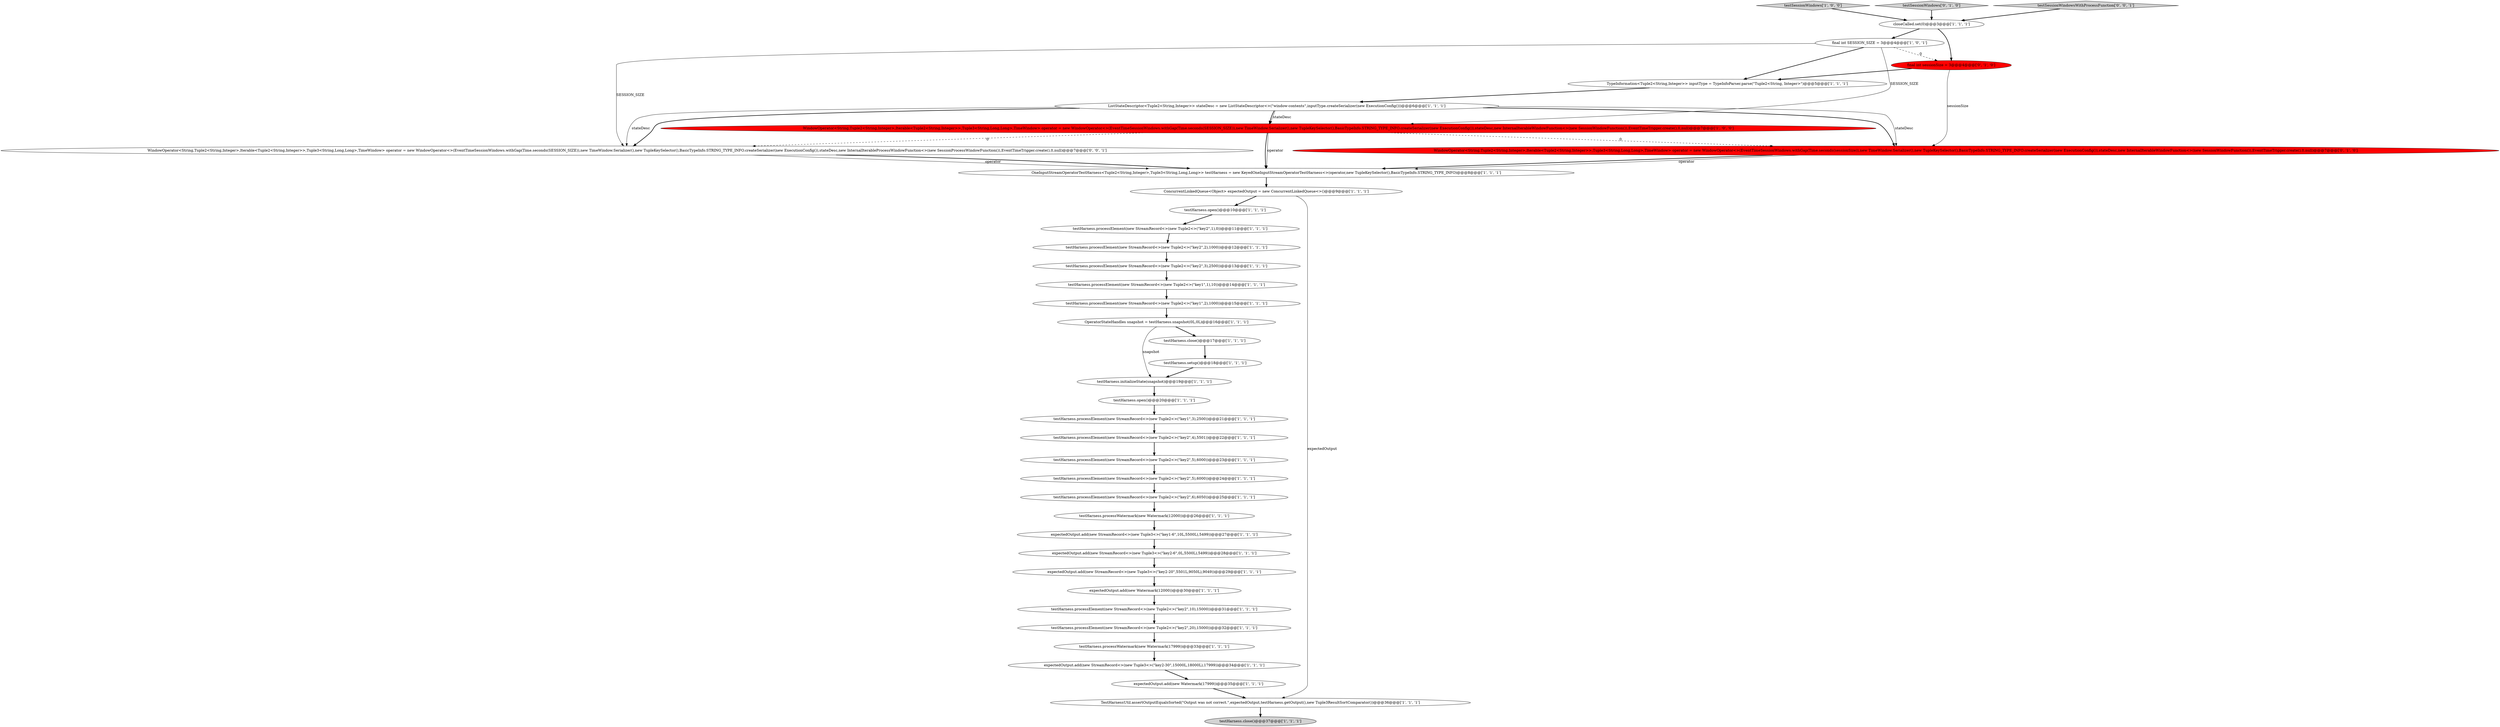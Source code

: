 digraph {
23 [style = filled, label = "final int SESSION_SIZE = 3@@@4@@@['1', '0', '1']", fillcolor = white, shape = ellipse image = "AAA0AAABBB1BBB"];
38 [style = filled, label = "WindowOperator<String,Tuple2<String,Integer>,Iterable<Tuple2<String,Integer>>,Tuple3<String,Long,Long>,TimeWindow> operator = new WindowOperator<>(EventTimeSessionWindows.withGap(Time.seconds(sessionSize)),new TimeWindow.Serializer(),new TupleKeySelector(),BasicTypeInfo.STRING_TYPE_INFO.createSerializer(new ExecutionConfig()),stateDesc,new InternalIterableWindowFunction<>(new SessionWindowFunction()),EventTimeTrigger.create(),0,null)@@@7@@@['0', '1', '0']", fillcolor = red, shape = ellipse image = "AAA1AAABBB2BBB"];
9 [style = filled, label = "testHarness.processElement(new StreamRecord<>(new Tuple2<>(\"key2\",20),15000))@@@32@@@['1', '1', '1']", fillcolor = white, shape = ellipse image = "AAA0AAABBB1BBB"];
26 [style = filled, label = "testSessionWindows['1', '0', '0']", fillcolor = lightgray, shape = diamond image = "AAA0AAABBB1BBB"];
13 [style = filled, label = "ConcurrentLinkedQueue<Object> expectedOutput = new ConcurrentLinkedQueue<>()@@@9@@@['1', '1', '1']", fillcolor = white, shape = ellipse image = "AAA0AAABBB1BBB"];
11 [style = filled, label = "testHarness.processElement(new StreamRecord<>(new Tuple2<>(\"key1\",3),2500))@@@21@@@['1', '1', '1']", fillcolor = white, shape = ellipse image = "AAA0AAABBB1BBB"];
40 [style = filled, label = "WindowOperator<String,Tuple2<String,Integer>,Iterable<Tuple2<String,Integer>>,Tuple3<String,Long,Long>,TimeWindow> operator = new WindowOperator<>(EventTimeSessionWindows.withGap(Time.seconds(SESSION_SIZE)),new TimeWindow.Serializer(),new TupleKeySelector(),BasicTypeInfo.STRING_TYPE_INFO.createSerializer(new ExecutionConfig()),stateDesc,new InternalIterableProcessWindowFunction<>(new SessionProcessWindowFunction()),EventTimeTrigger.create(),0,null)@@@7@@@['0', '0', '1']", fillcolor = white, shape = ellipse image = "AAA0AAABBB3BBB"];
7 [style = filled, label = "testHarness.processElement(new StreamRecord<>(new Tuple2<>(\"key2\",4),5501))@@@22@@@['1', '1', '1']", fillcolor = white, shape = ellipse image = "AAA0AAABBB1BBB"];
5 [style = filled, label = "closeCalled.set(0)@@@3@@@['1', '1', '1']", fillcolor = white, shape = ellipse image = "AAA0AAABBB1BBB"];
30 [style = filled, label = "testHarness.processElement(new StreamRecord<>(new Tuple2<>(\"key2\",5),6000))@@@23@@@['1', '1', '1']", fillcolor = white, shape = ellipse image = "AAA0AAABBB1BBB"];
34 [style = filled, label = "expectedOutput.add(new Watermark(17999))@@@35@@@['1', '1', '1']", fillcolor = white, shape = ellipse image = "AAA0AAABBB1BBB"];
27 [style = filled, label = "testHarness.processWatermark(new Watermark(12000))@@@26@@@['1', '1', '1']", fillcolor = white, shape = ellipse image = "AAA0AAABBB1BBB"];
31 [style = filled, label = "expectedOutput.add(new StreamRecord<>(new Tuple3<>(\"key2-6\",0L,5500L),5499))@@@28@@@['1', '1', '1']", fillcolor = white, shape = ellipse image = "AAA0AAABBB1BBB"];
0 [style = filled, label = "testHarness.processElement(new StreamRecord<>(new Tuple2<>(\"key2\",1),0))@@@11@@@['1', '1', '1']", fillcolor = white, shape = ellipse image = "AAA0AAABBB1BBB"];
24 [style = filled, label = "OperatorStateHandles snapshot = testHarness.snapshot(0L,0L)@@@16@@@['1', '1', '1']", fillcolor = white, shape = ellipse image = "AAA0AAABBB1BBB"];
32 [style = filled, label = "TypeInformation<Tuple2<String,Integer>> inputType = TypeInfoParser.parse(\"Tuple2<String, Integer>\")@@@5@@@['1', '1', '1']", fillcolor = white, shape = ellipse image = "AAA0AAABBB1BBB"];
17 [style = filled, label = "testHarness.processElement(new StreamRecord<>(new Tuple2<>(\"key1\",2),1000))@@@15@@@['1', '1', '1']", fillcolor = white, shape = ellipse image = "AAA0AAABBB1BBB"];
29 [style = filled, label = "testHarness.processElement(new StreamRecord<>(new Tuple2<>(\"key2\",2),1000))@@@12@@@['1', '1', '1']", fillcolor = white, shape = ellipse image = "AAA0AAABBB1BBB"];
36 [style = filled, label = "testSessionWindows['0', '1', '0']", fillcolor = lightgray, shape = diamond image = "AAA0AAABBB2BBB"];
33 [style = filled, label = "testHarness.processElement(new StreamRecord<>(new Tuple2<>(\"key2\",10),15000))@@@31@@@['1', '1', '1']", fillcolor = white, shape = ellipse image = "AAA0AAABBB1BBB"];
37 [style = filled, label = "final int sessionSize = 3@@@4@@@['0', '1', '0']", fillcolor = red, shape = ellipse image = "AAA1AAABBB2BBB"];
16 [style = filled, label = "testHarness.processElement(new StreamRecord<>(new Tuple2<>(\"key2\",5),6000))@@@24@@@['1', '1', '1']", fillcolor = white, shape = ellipse image = "AAA0AAABBB1BBB"];
21 [style = filled, label = "testHarness.setup()@@@18@@@['1', '1', '1']", fillcolor = white, shape = ellipse image = "AAA0AAABBB1BBB"];
1 [style = filled, label = "expectedOutput.add(new StreamRecord<>(new Tuple3<>(\"key2-20\",5501L,9050L),9049))@@@29@@@['1', '1', '1']", fillcolor = white, shape = ellipse image = "AAA0AAABBB1BBB"];
20 [style = filled, label = "WindowOperator<String,Tuple2<String,Integer>,Iterable<Tuple2<String,Integer>>,Tuple3<String,Long,Long>,TimeWindow> operator = new WindowOperator<>(EventTimeSessionWindows.withGap(Time.seconds(SESSION_SIZE)),new TimeWindow.Serializer(),new TupleKeySelector(),BasicTypeInfo.STRING_TYPE_INFO.createSerializer(new ExecutionConfig()),stateDesc,new InternalIterableWindowFunction<>(new SessionWindowFunction()),EventTimeTrigger.create(),0,null)@@@7@@@['1', '0', '0']", fillcolor = red, shape = ellipse image = "AAA1AAABBB1BBB"];
12 [style = filled, label = "expectedOutput.add(new StreamRecord<>(new Tuple3<>(\"key1-6\",10L,5500L),5499))@@@27@@@['1', '1', '1']", fillcolor = white, shape = ellipse image = "AAA0AAABBB1BBB"];
25 [style = filled, label = "ListStateDescriptor<Tuple2<String,Integer>> stateDesc = new ListStateDescriptor<>(\"window-contents\",inputType.createSerializer(new ExecutionConfig()))@@@6@@@['1', '1', '1']", fillcolor = white, shape = ellipse image = "AAA0AAABBB1BBB"];
3 [style = filled, label = "expectedOutput.add(new Watermark(12000))@@@30@@@['1', '1', '1']", fillcolor = white, shape = ellipse image = "AAA0AAABBB1BBB"];
2 [style = filled, label = "testHarness.processElement(new StreamRecord<>(new Tuple2<>(\"key1\",1),10))@@@14@@@['1', '1', '1']", fillcolor = white, shape = ellipse image = "AAA0AAABBB1BBB"];
8 [style = filled, label = "testHarness.processElement(new StreamRecord<>(new Tuple2<>(\"key2\",3),2500))@@@13@@@['1', '1', '1']", fillcolor = white, shape = ellipse image = "AAA0AAABBB1BBB"];
4 [style = filled, label = "testHarness.open()@@@10@@@['1', '1', '1']", fillcolor = white, shape = ellipse image = "AAA0AAABBB1BBB"];
19 [style = filled, label = "testHarness.processElement(new StreamRecord<>(new Tuple2<>(\"key2\",6),6050))@@@25@@@['1', '1', '1']", fillcolor = white, shape = ellipse image = "AAA0AAABBB1BBB"];
15 [style = filled, label = "testHarness.initializeState(snapshot)@@@19@@@['1', '1', '1']", fillcolor = white, shape = ellipse image = "AAA0AAABBB1BBB"];
35 [style = filled, label = "testHarness.open()@@@20@@@['1', '1', '1']", fillcolor = white, shape = ellipse image = "AAA0AAABBB1BBB"];
22 [style = filled, label = "OneInputStreamOperatorTestHarness<Tuple2<String,Integer>,Tuple3<String,Long,Long>> testHarness = new KeyedOneInputStreamOperatorTestHarness<>(operator,new TupleKeySelector(),BasicTypeInfo.STRING_TYPE_INFO)@@@8@@@['1', '1', '1']", fillcolor = white, shape = ellipse image = "AAA0AAABBB1BBB"];
14 [style = filled, label = "testHarness.close()@@@37@@@['1', '1', '1']", fillcolor = lightgray, shape = ellipse image = "AAA0AAABBB1BBB"];
39 [style = filled, label = "testSessionWindowsWithProcessFunction['0', '0', '1']", fillcolor = lightgray, shape = diamond image = "AAA0AAABBB3BBB"];
10 [style = filled, label = "testHarness.processWatermark(new Watermark(17999))@@@33@@@['1', '1', '1']", fillcolor = white, shape = ellipse image = "AAA0AAABBB1BBB"];
18 [style = filled, label = "TestHarnessUtil.assertOutputEqualsSorted(\"Output was not correct.\",expectedOutput,testHarness.getOutput(),new Tuple3ResultSortComparator())@@@36@@@['1', '1', '1']", fillcolor = white, shape = ellipse image = "AAA0AAABBB1BBB"];
28 [style = filled, label = "expectedOutput.add(new StreamRecord<>(new Tuple3<>(\"key2-30\",15000L,18000L),17999))@@@34@@@['1', '1', '1']", fillcolor = white, shape = ellipse image = "AAA0AAABBB1BBB"];
6 [style = filled, label = "testHarness.close()@@@17@@@['1', '1', '1']", fillcolor = white, shape = ellipse image = "AAA0AAABBB1BBB"];
2->17 [style = bold, label=""];
24->15 [style = solid, label="snapshot"];
23->40 [style = solid, label="SESSION_SIZE"];
29->8 [style = bold, label=""];
10->28 [style = bold, label=""];
27->12 [style = bold, label=""];
5->23 [style = bold, label=""];
7->30 [style = bold, label=""];
28->34 [style = bold, label=""];
20->22 [style = solid, label="operator"];
39->5 [style = bold, label=""];
26->5 [style = bold, label=""];
20->40 [style = dashed, label="0"];
6->21 [style = bold, label=""];
21->15 [style = bold, label=""];
1->3 [style = bold, label=""];
34->18 [style = bold, label=""];
23->32 [style = bold, label=""];
0->29 [style = bold, label=""];
31->1 [style = bold, label=""];
3->33 [style = bold, label=""];
9->10 [style = bold, label=""];
5->37 [style = bold, label=""];
16->19 [style = bold, label=""];
33->9 [style = bold, label=""];
15->35 [style = bold, label=""];
23->37 [style = dashed, label="0"];
4->0 [style = bold, label=""];
20->22 [style = bold, label=""];
25->20 [style = solid, label="stateDesc"];
25->38 [style = solid, label="stateDesc"];
13->18 [style = solid, label="expectedOutput"];
40->22 [style = solid, label="operator"];
25->20 [style = bold, label=""];
17->24 [style = bold, label=""];
25->40 [style = solid, label="stateDesc"];
20->38 [style = dashed, label="0"];
8->2 [style = bold, label=""];
19->27 [style = bold, label=""];
32->25 [style = bold, label=""];
23->20 [style = solid, label="SESSION_SIZE"];
40->22 [style = bold, label=""];
37->32 [style = bold, label=""];
36->5 [style = bold, label=""];
22->13 [style = bold, label=""];
37->38 [style = solid, label="sessionSize"];
25->38 [style = bold, label=""];
38->22 [style = bold, label=""];
24->6 [style = bold, label=""];
30->16 [style = bold, label=""];
18->14 [style = bold, label=""];
13->4 [style = bold, label=""];
12->31 [style = bold, label=""];
11->7 [style = bold, label=""];
25->40 [style = bold, label=""];
35->11 [style = bold, label=""];
38->22 [style = solid, label="operator"];
}
